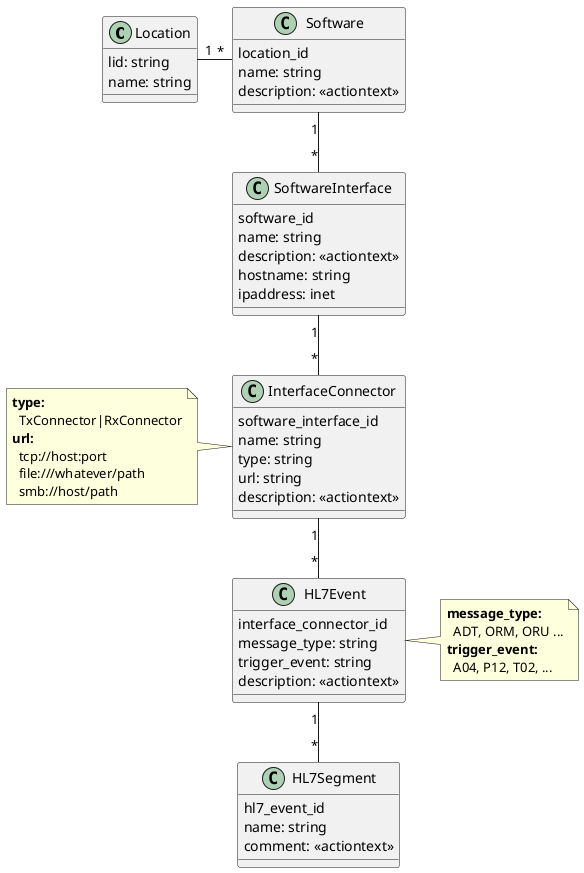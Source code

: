 @startuml

'skinparam nodesep 60

skinparam interface {
  padding 100
}

class Location {
  lid: string
  name: string
}

class Software {
  location_id
  name: string
  description: <<actiontext>>
}

class SoftwareInterface {
  software_id
  name: string
  description: <<actiontext>>
  hostname: string
  ipaddress: inet
}

class InterfaceConnector {
  software_interface_id
  name: string
  type: string
  url: string
  description: <<actiontext>>
}

note left of InterfaceConnector
**type:**
  TxConnector|RxConnector
**url:**
  tcp://host:port
  file:///whatever/path
  smb://host/path
end note


class HL7Event {
  interface_connector_id
  message_type: string
  trigger_event: string
  description: <<actiontext>>
}

note right of HL7Event
**message_type:**
  ADT, ORM, ORU ...
**trigger_event:**
  A04, P12, T02, ...
end note

Class HL7Segment {
  hl7_event_id
  name: string
  comment: <<actiontext>>
}

Location "1" - "*" Software
Software "1" -- "*" SoftwareInterface
SoftwareInterface "1" -- "*" InterfaceConnector

InterfaceConnector "1" -- "*" HL7Event
HL7Event "1" -- "*" HL7Segment

@enduml
